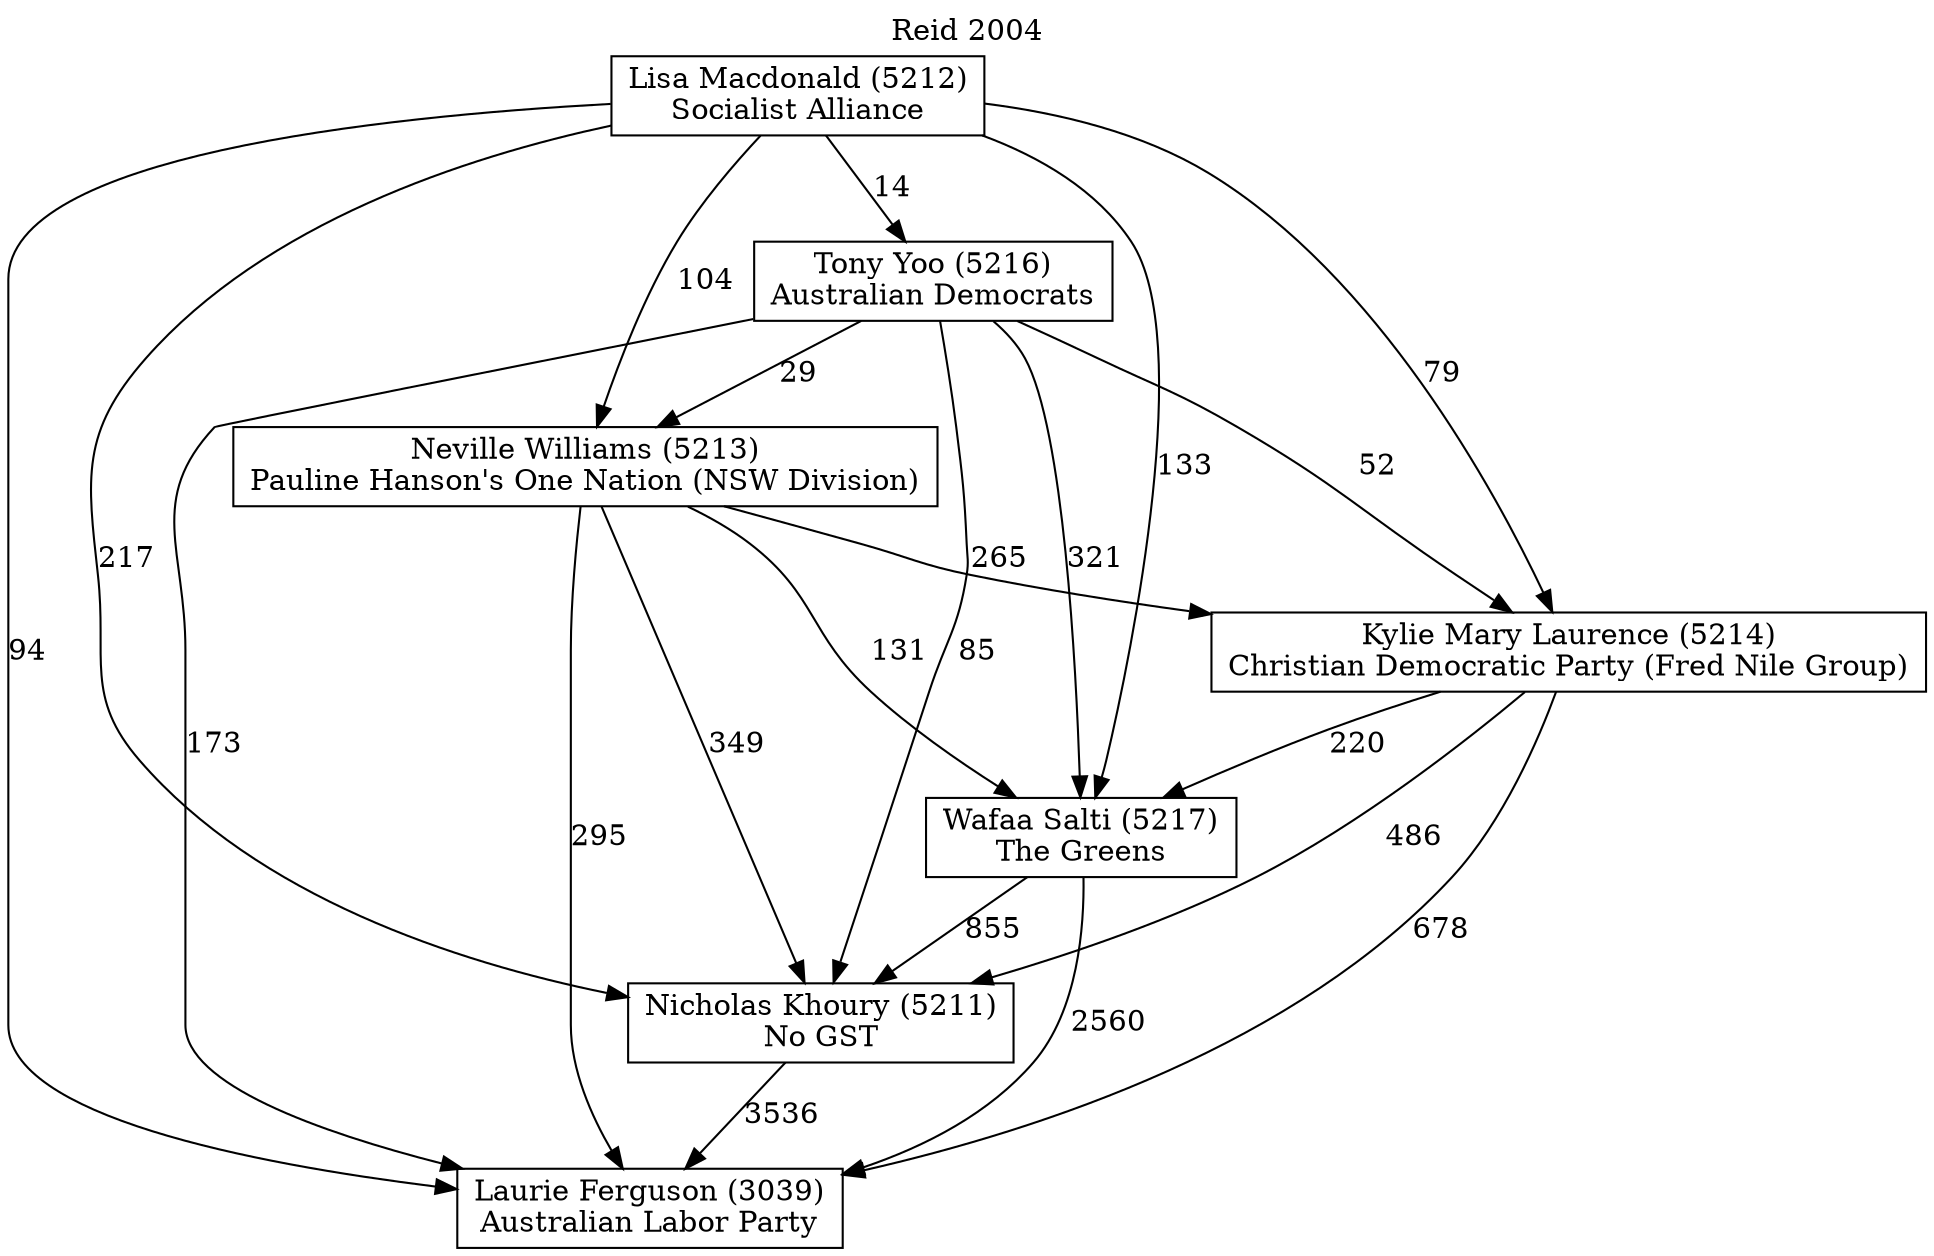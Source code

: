 // House preference flow
digraph "Laurie Ferguson (3039)_Reid_2004" {
	graph [label="Reid 2004" labelloc=t mclimit=10]
	node [shape=box]
	"Laurie Ferguson (3039)" [label="Laurie Ferguson (3039)
Australian Labor Party"]
	"Nicholas Khoury (5211)" [label="Nicholas Khoury (5211)
No GST"]
	"Wafaa Salti (5217)" [label="Wafaa Salti (5217)
The Greens"]
	"Kylie Mary Laurence (5214)" [label="Kylie Mary Laurence (5214)
Christian Democratic Party (Fred Nile Group)"]
	"Neville Williams (5213)" [label="Neville Williams (5213)
Pauline Hanson's One Nation (NSW Division)"]
	"Tony Yoo (5216)" [label="Tony Yoo (5216)
Australian Democrats"]
	"Lisa Macdonald (5212)" [label="Lisa Macdonald (5212)
Socialist Alliance"]
	"Nicholas Khoury (5211)" -> "Laurie Ferguson (3039)" [label=3536]
	"Wafaa Salti (5217)" -> "Nicholas Khoury (5211)" [label=855]
	"Kylie Mary Laurence (5214)" -> "Wafaa Salti (5217)" [label=220]
	"Neville Williams (5213)" -> "Kylie Mary Laurence (5214)" [label=265]
	"Tony Yoo (5216)" -> "Neville Williams (5213)" [label=29]
	"Lisa Macdonald (5212)" -> "Tony Yoo (5216)" [label=14]
	"Wafaa Salti (5217)" -> "Laurie Ferguson (3039)" [label=2560]
	"Kylie Mary Laurence (5214)" -> "Laurie Ferguson (3039)" [label=678]
	"Neville Williams (5213)" -> "Laurie Ferguson (3039)" [label=295]
	"Tony Yoo (5216)" -> "Laurie Ferguson (3039)" [label=173]
	"Lisa Macdonald (5212)" -> "Laurie Ferguson (3039)" [label=94]
	"Lisa Macdonald (5212)" -> "Neville Williams (5213)" [label=104]
	"Tony Yoo (5216)" -> "Kylie Mary Laurence (5214)" [label=52]
	"Lisa Macdonald (5212)" -> "Kylie Mary Laurence (5214)" [label=79]
	"Neville Williams (5213)" -> "Wafaa Salti (5217)" [label=131]
	"Tony Yoo (5216)" -> "Wafaa Salti (5217)" [label=321]
	"Lisa Macdonald (5212)" -> "Wafaa Salti (5217)" [label=133]
	"Kylie Mary Laurence (5214)" -> "Nicholas Khoury (5211)" [label=486]
	"Neville Williams (5213)" -> "Nicholas Khoury (5211)" [label=349]
	"Tony Yoo (5216)" -> "Nicholas Khoury (5211)" [label=85]
	"Lisa Macdonald (5212)" -> "Nicholas Khoury (5211)" [label=217]
}
